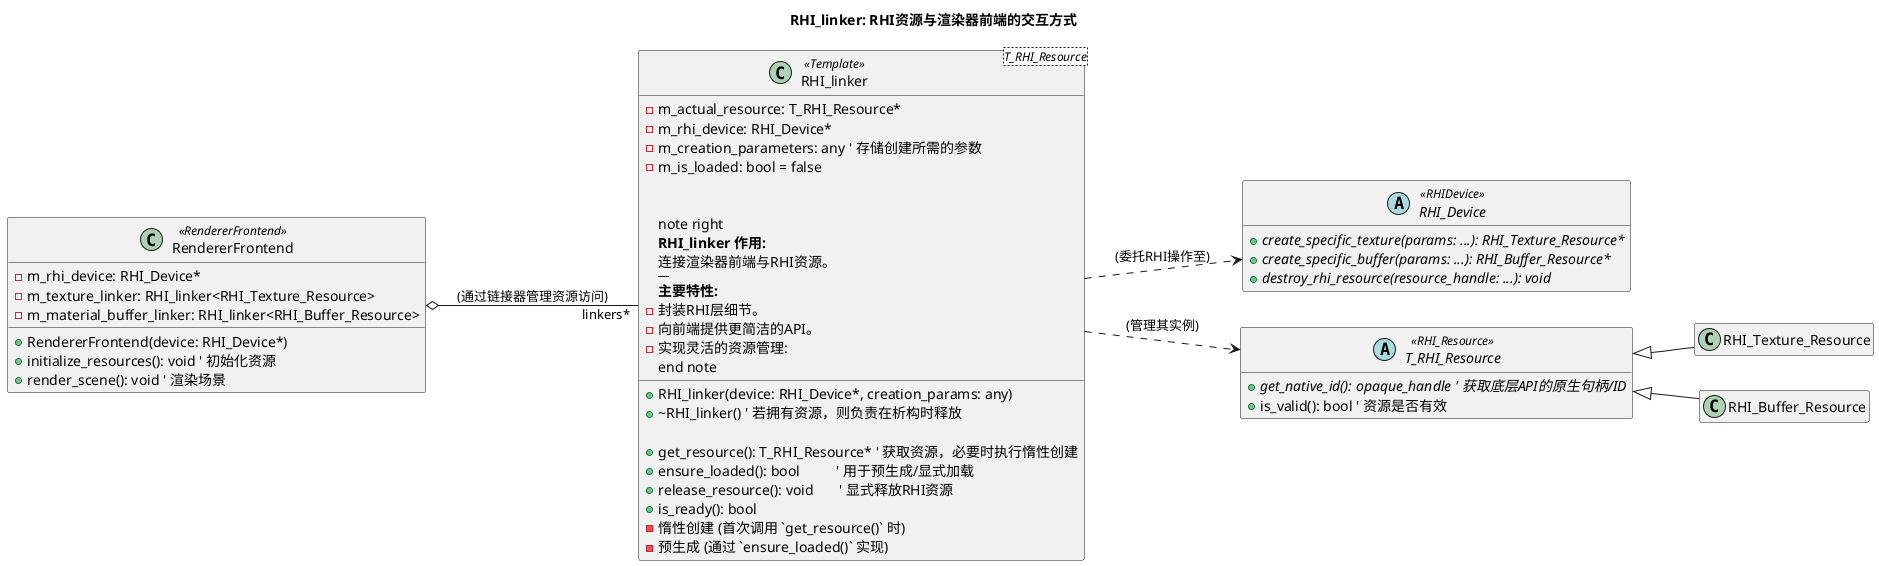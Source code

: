 @startuml
title RHI_linker: RHI资源与渲染器前端的交互方式

left to right direction

!define CLASS_COLOR PaleTurquoise
!define TEMPLATE_CLASS_COLOR LightGoldenRodYellow
!define RHI_RESOURCE_COLOR LightSteelBlue
!define RENDERER_FRONTEND_COLOR LightSkyBlue
!define RHI_DEVICE_COLOR Khaki
!define NOTE_BG_COLOR LightYellow
!define NOTE_BORDER_COLOR OrangeRed


hide empty members


' RHI Device 抽象类 (来自先前上下文，已简化)
abstract class RHI_Device <<RHIDevice>> {
  + {abstract} create_specific_texture(params: ...): RHI_Texture_Resource*
  + {abstract} create_specific_buffer(params: ...): RHI_Buffer_Resource*
  + {abstract} destroy_rhi_resource(resource_handle: ...): void
  ' ... 其他RHI资源创建/管理方法
}

' 使用 RHI_linker 的渲染器前端
class RendererFrontend <<RendererFrontend>> {
  - m_rhi_device: RHI_Device*
  - m_texture_linker: RHI_linker<RHI_Texture_Resource>
  - m_material_buffer_linker: RHI_linker<RHI_Buffer_Resource>

  + RendererFrontend(device: RHI_Device*)
  + initialize_resources(): void ' 初始化资源
  + render_scene(): void ' 渲染场景
}

' RHI_linker 模板类
class RHI_linker<T_RHI_Resource> <<Template>> {
  - m_actual_resource: T_RHI_Resource*
  - m_rhi_device: RHI_Device*
  - m_creation_parameters: any ' 存储创建所需的参数
  - m_is_loaded: bool = false

  + RHI_linker(device: RHI_Device*, creation_params: any)
  + ~RHI_linker() ' 若拥有资源，则负责在析构时释放

  + get_resource(): T_RHI_Resource* ' 获取资源，必要时执行惰性创建
  + ensure_loaded(): bool          ' 用于预生成/显式加载
  + release_resource(): void       ' 显式释放RHI资源
  + is_ready(): bool
  note right
    <b>RHI_linker 作用:</b>
    连接渲染器前端与RHI资源。
    ----
    <b>主要特性:</b>
    - 封装RHI层细节。
    - 向前端提供更简洁的API。
    - 实现灵活的资源管理:
      - 惰性创建 (首次调用 `get_resource()` 时)
      - 预生成 (通过 `ensure_loaded()` 实现)
  end note
}

' RHI 资源类型抽象基类 (T_RHI_Resource 的概念基础)
abstract class T_RHI_Resource <<RHI_Resource>> {
  + {abstract} get_native_id(): opaque_handle ' 获取底层API的原生句柄/ID
  + is_valid(): bool ' 资源是否有效
}

' RHI 具体资源示例 (作为 T_RHI_Resource 的具体类型)
class RHI_Texture_Resource extends T_RHI_Resource {
  ' 特定纹理属性 (宽度, 高度, 格式等)
}
class RHI_Buffer_Resource extends T_RHI_Resource {
  ' 特定缓冲属性 (大小, 용도, 类型等)
}


' --- 关系 ---

' RendererFrontend 拥有/使用 RHI_linker 实例来管理特定的 RHI 资源
RendererFrontend o-- "linkers*" RHI_linker : (通过链接器管理资源访问)

' RHI_linker 根据 RHI_Resource 类型进行模板化。
' 它管理该 T_RHI_Resource 类型的一个实例的生命周期。
RHI_linker ..> T_RHI_Resource : (管理其实例)

' RHI_linker 使用 RHI_Device 来执行实际的 RHI 操作 (例如资源的创建和销毁)。
RHI_linker ..> RHI_Device : (委托RHI操作至)

@enduml